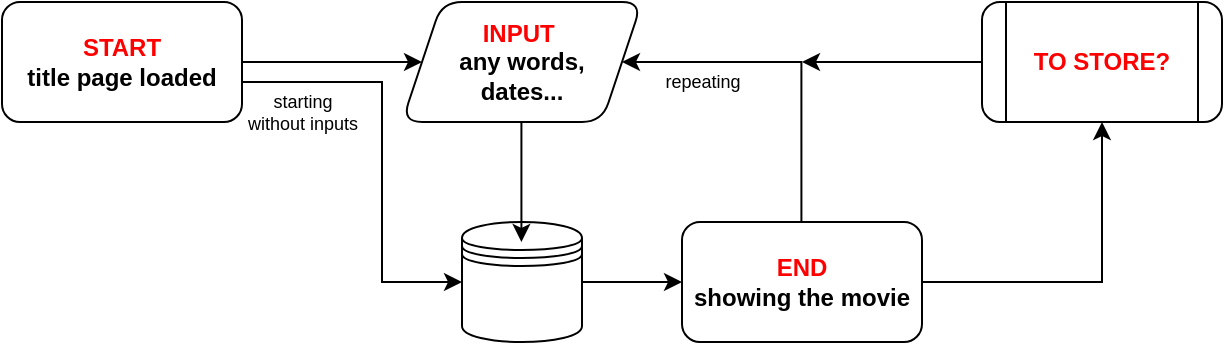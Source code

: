 <mxfile version="17.2.4" type="github"><diagram id="6gZGRbYDVLfPz4Y2a7dU" name="Page-1"><mxGraphModel dx="716" dy="386" grid="1" gridSize="10" guides="1" tooltips="1" connect="1" arrows="1" fold="1" page="1" pageScale="1" pageWidth="827" pageHeight="1169" math="0" shadow="0"><root><mxCell id="0"/><mxCell id="1" parent="0"/><mxCell id="lj2sXFWUqqOlPTwTq6y9-3" value="" style="edgeStyle=orthogonalEdgeStyle;rounded=0;orthogonalLoop=1;jettySize=auto;html=1;fontColor=#FF0000;" edge="1" parent="1" source="lj2sXFWUqqOlPTwTq6y9-1" target="lj2sXFWUqqOlPTwTq6y9-2"><mxGeometry relative="1" as="geometry"/></mxCell><mxCell id="lj2sXFWUqqOlPTwTq6y9-1" value="&lt;b&gt;&lt;font color=&quot;#ff0000&quot;&gt;START&lt;/font&gt;&lt;br&gt;title page loaded&lt;/b&gt;" style="rounded=1;whiteSpace=wrap;html=1;" vertex="1" parent="1"><mxGeometry x="90" y="40" width="120" height="60" as="geometry"/></mxCell><mxCell id="lj2sXFWUqqOlPTwTq6y9-2" value="&lt;b&gt;&lt;font color=&quot;#ff0000&quot;&gt;INPUT&amp;nbsp;&lt;br&gt;&lt;/font&gt;any words, &lt;br&gt;dates...&lt;/b&gt;" style="shape=parallelogram;perimeter=parallelogramPerimeter;whiteSpace=wrap;html=1;fixedSize=1;rounded=1;" vertex="1" parent="1"><mxGeometry x="290" y="40" width="120" height="60" as="geometry"/></mxCell><mxCell id="lj2sXFWUqqOlPTwTq6y9-13" value="" style="edgeStyle=orthogonalEdgeStyle;rounded=0;orthogonalLoop=1;jettySize=auto;html=1;fontSize=9;fontColor=#000000;" edge="1" parent="1" source="lj2sXFWUqqOlPTwTq6y9-8" target="lj2sXFWUqqOlPTwTq6y9-12"><mxGeometry relative="1" as="geometry"/></mxCell><mxCell id="lj2sXFWUqqOlPTwTq6y9-8" value="" style="shape=datastore;whiteSpace=wrap;html=1;fontColor=#FF0000;" vertex="1" parent="1"><mxGeometry x="320" y="150" width="60" height="60" as="geometry"/></mxCell><mxCell id="lj2sXFWUqqOlPTwTq6y9-9" value="" style="edgeStyle=orthogonalEdgeStyle;rounded=0;orthogonalLoop=1;jettySize=auto;html=1;fontColor=#FF0000;" edge="1" parent="1"><mxGeometry relative="1" as="geometry"><mxPoint x="349.71" y="100" as="sourcePoint"/><mxPoint x="349.71" y="160" as="targetPoint"/></mxGeometry></mxCell><mxCell id="lj2sXFWUqqOlPTwTq6y9-10" value="" style="edgeStyle=orthogonalEdgeStyle;endArrow=classic;html=1;rounded=0;fontColor=#FF0000;" edge="1" parent="1"><mxGeometry width="50" height="50" relative="1" as="geometry"><mxPoint x="210" y="80" as="sourcePoint"/><mxPoint x="320" y="180" as="targetPoint"/><Array as="points"><mxPoint x="280" y="80"/><mxPoint x="280" y="180"/></Array></mxGeometry></mxCell><mxCell id="lj2sXFWUqqOlPTwTq6y9-11" value="starting &lt;br style=&quot;font-size: 9px;&quot;&gt;without inputs" style="text;html=1;align=center;verticalAlign=middle;resizable=0;points=[];autosize=1;strokeColor=none;fillColor=none;fontColor=#000000;fontSize=9;" vertex="1" parent="1"><mxGeometry x="205" y="80" width="70" height="30" as="geometry"/></mxCell><mxCell id="lj2sXFWUqqOlPTwTq6y9-17" value="" style="edgeStyle=orthogonalEdgeStyle;rounded=0;orthogonalLoop=1;jettySize=auto;html=1;fontSize=9;fontColor=#000000;" edge="1" parent="1" source="lj2sXFWUqqOlPTwTq6y9-12" target="lj2sXFWUqqOlPTwTq6y9-16"><mxGeometry relative="1" as="geometry"/></mxCell><mxCell id="lj2sXFWUqqOlPTwTq6y9-12" value="&lt;b&gt;END&lt;/b&gt;&lt;br&gt;&lt;font color=&quot;#000000&quot;&gt;&lt;b&gt;showing the movie&lt;/b&gt;&lt;/font&gt;" style="rounded=1;whiteSpace=wrap;html=1;fontColor=#FF0000;" vertex="1" parent="1"><mxGeometry x="430" y="150" width="120" height="60" as="geometry"/></mxCell><mxCell id="lj2sXFWUqqOlPTwTq6y9-14" value="" style="edgeStyle=orthogonalEdgeStyle;rounded=0;orthogonalLoop=1;jettySize=auto;html=1;fontSize=9;fontColor=#000000;" edge="1" parent="1" target="lj2sXFWUqqOlPTwTq6y9-2"><mxGeometry relative="1" as="geometry"><mxPoint x="489.71" y="150" as="sourcePoint"/><mxPoint x="440" y="60" as="targetPoint"/><Array as="points"><mxPoint x="490" y="70"/></Array></mxGeometry></mxCell><mxCell id="lj2sXFWUqqOlPTwTq6y9-15" value="repeating&lt;br&gt;" style="text;html=1;align=center;verticalAlign=middle;resizable=0;points=[];autosize=1;strokeColor=none;fillColor=none;fontSize=9;fontColor=#000000;" vertex="1" parent="1"><mxGeometry x="415" y="70" width="50" height="20" as="geometry"/></mxCell><mxCell id="lj2sXFWUqqOlPTwTq6y9-16" value="&lt;b&gt;TO STORE?&lt;/b&gt;" style="shape=process;whiteSpace=wrap;html=1;backgroundOutline=1;fontColor=#FF0000;rounded=1;" vertex="1" parent="1"><mxGeometry x="580" y="40" width="120" height="60" as="geometry"/></mxCell><mxCell id="lj2sXFWUqqOlPTwTq6y9-19" value="" style="edgeStyle=orthogonalEdgeStyle;rounded=0;orthogonalLoop=1;jettySize=auto;html=1;fontColor=#FF0000;" edge="1" parent="1"><mxGeometry relative="1" as="geometry"><mxPoint x="580" y="70" as="sourcePoint"/><mxPoint x="490" y="70" as="targetPoint"/></mxGeometry></mxCell></root></mxGraphModel></diagram></mxfile>